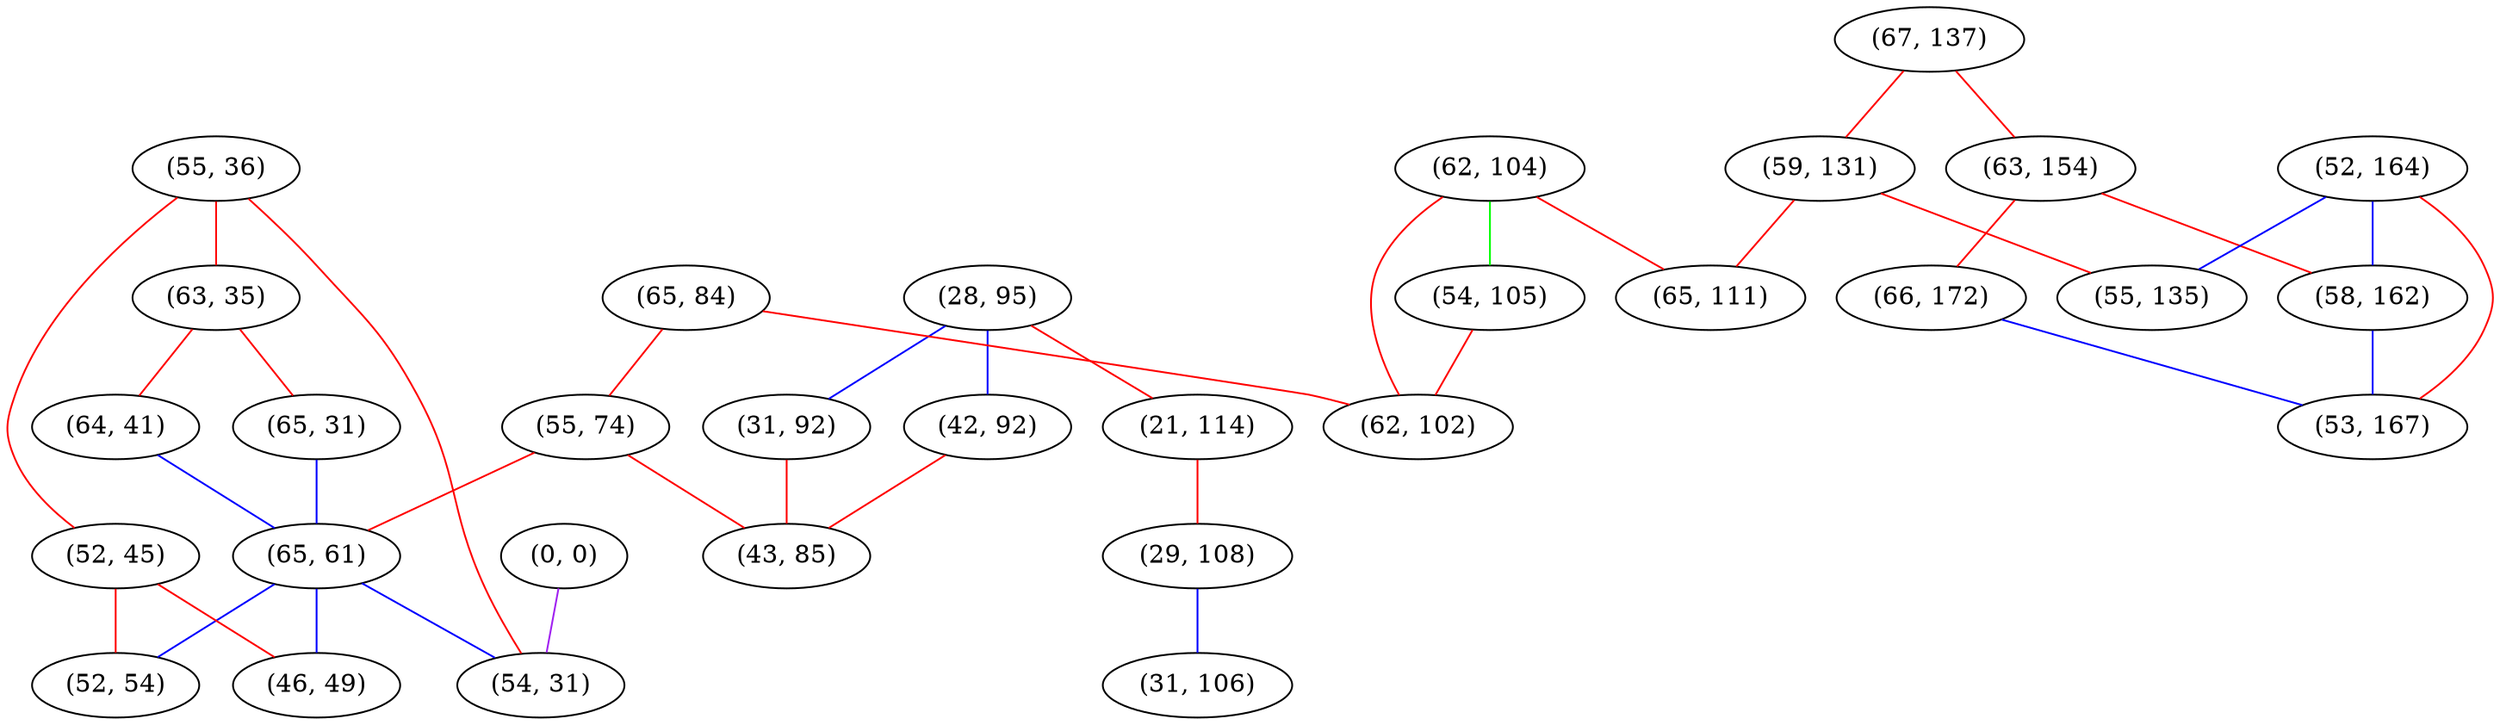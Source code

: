 graph "" {
"(55, 36)";
"(28, 95)";
"(62, 104)";
"(67, 137)";
"(63, 35)";
"(64, 41)";
"(42, 92)";
"(59, 131)";
"(65, 84)";
"(65, 31)";
"(31, 92)";
"(55, 74)";
"(63, 154)";
"(66, 172)";
"(43, 85)";
"(65, 61)";
"(52, 164)";
"(21, 114)";
"(55, 135)";
"(52, 45)";
"(46, 49)";
"(0, 0)";
"(52, 54)";
"(58, 162)";
"(54, 105)";
"(62, 102)";
"(54, 31)";
"(29, 108)";
"(65, 111)";
"(53, 167)";
"(31, 106)";
"(55, 36)" -- "(52, 45)"  [color=red, key=0, weight=1];
"(55, 36)" -- "(63, 35)"  [color=red, key=0, weight=1];
"(55, 36)" -- "(54, 31)"  [color=red, key=0, weight=1];
"(28, 95)" -- "(31, 92)"  [color=blue, key=0, weight=3];
"(28, 95)" -- "(21, 114)"  [color=red, key=0, weight=1];
"(28, 95)" -- "(42, 92)"  [color=blue, key=0, weight=3];
"(62, 104)" -- "(54, 105)"  [color=green, key=0, weight=2];
"(62, 104)" -- "(65, 111)"  [color=red, key=0, weight=1];
"(62, 104)" -- "(62, 102)"  [color=red, key=0, weight=1];
"(67, 137)" -- "(59, 131)"  [color=red, key=0, weight=1];
"(67, 137)" -- "(63, 154)"  [color=red, key=0, weight=1];
"(63, 35)" -- "(64, 41)"  [color=red, key=0, weight=1];
"(63, 35)" -- "(65, 31)"  [color=red, key=0, weight=1];
"(64, 41)" -- "(65, 61)"  [color=blue, key=0, weight=3];
"(42, 92)" -- "(43, 85)"  [color=red, key=0, weight=1];
"(59, 131)" -- "(55, 135)"  [color=red, key=0, weight=1];
"(59, 131)" -- "(65, 111)"  [color=red, key=0, weight=1];
"(65, 84)" -- "(55, 74)"  [color=red, key=0, weight=1];
"(65, 84)" -- "(62, 102)"  [color=red, key=0, weight=1];
"(65, 31)" -- "(65, 61)"  [color=blue, key=0, weight=3];
"(31, 92)" -- "(43, 85)"  [color=red, key=0, weight=1];
"(55, 74)" -- "(65, 61)"  [color=red, key=0, weight=1];
"(55, 74)" -- "(43, 85)"  [color=red, key=0, weight=1];
"(63, 154)" -- "(66, 172)"  [color=red, key=0, weight=1];
"(63, 154)" -- "(58, 162)"  [color=red, key=0, weight=1];
"(66, 172)" -- "(53, 167)"  [color=blue, key=0, weight=3];
"(65, 61)" -- "(46, 49)"  [color=blue, key=0, weight=3];
"(65, 61)" -- "(52, 54)"  [color=blue, key=0, weight=3];
"(65, 61)" -- "(54, 31)"  [color=blue, key=0, weight=3];
"(52, 164)" -- "(53, 167)"  [color=red, key=0, weight=1];
"(52, 164)" -- "(55, 135)"  [color=blue, key=0, weight=3];
"(52, 164)" -- "(58, 162)"  [color=blue, key=0, weight=3];
"(21, 114)" -- "(29, 108)"  [color=red, key=0, weight=1];
"(52, 45)" -- "(46, 49)"  [color=red, key=0, weight=1];
"(52, 45)" -- "(52, 54)"  [color=red, key=0, weight=1];
"(0, 0)" -- "(54, 31)"  [color=purple, key=0, weight=4];
"(58, 162)" -- "(53, 167)"  [color=blue, key=0, weight=3];
"(54, 105)" -- "(62, 102)"  [color=red, key=0, weight=1];
"(29, 108)" -- "(31, 106)"  [color=blue, key=0, weight=3];
}
